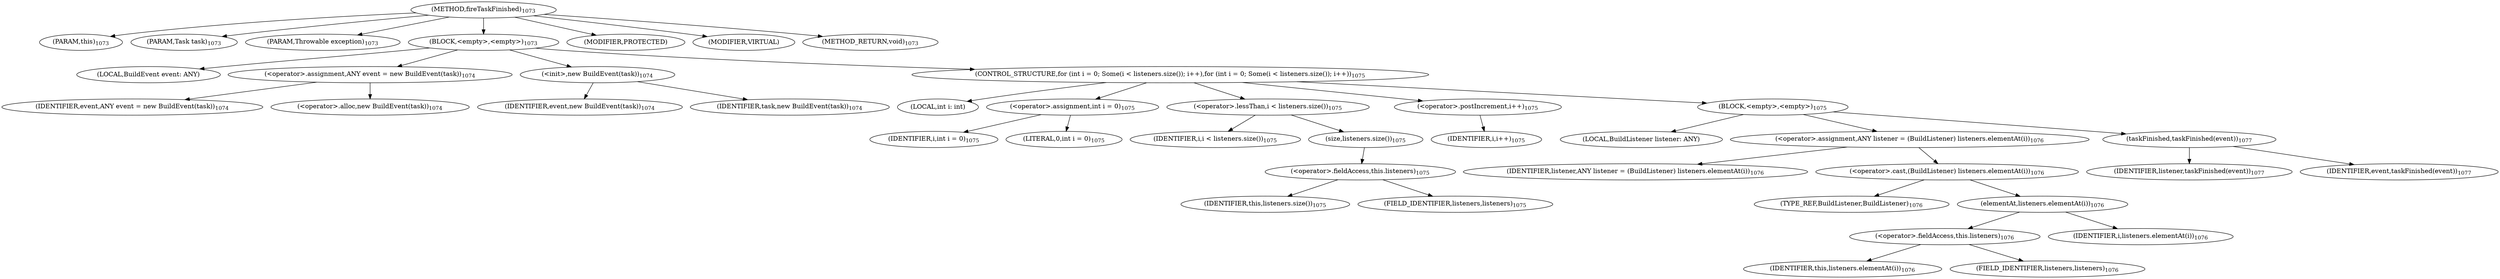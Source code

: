 digraph "fireTaskFinished" {  
"3171" [label = <(METHOD,fireTaskFinished)<SUB>1073</SUB>> ]
"3172" [label = <(PARAM,this)<SUB>1073</SUB>> ]
"3173" [label = <(PARAM,Task task)<SUB>1073</SUB>> ]
"3174" [label = <(PARAM,Throwable exception)<SUB>1073</SUB>> ]
"3175" [label = <(BLOCK,&lt;empty&gt;,&lt;empty&gt;)<SUB>1073</SUB>> ]
"164" [label = <(LOCAL,BuildEvent event: ANY)> ]
"3176" [label = <(&lt;operator&gt;.assignment,ANY event = new BuildEvent(task))<SUB>1074</SUB>> ]
"3177" [label = <(IDENTIFIER,event,ANY event = new BuildEvent(task))<SUB>1074</SUB>> ]
"3178" [label = <(&lt;operator&gt;.alloc,new BuildEvent(task))<SUB>1074</SUB>> ]
"3179" [label = <(&lt;init&gt;,new BuildEvent(task))<SUB>1074</SUB>> ]
"163" [label = <(IDENTIFIER,event,new BuildEvent(task))<SUB>1074</SUB>> ]
"3180" [label = <(IDENTIFIER,task,new BuildEvent(task))<SUB>1074</SUB>> ]
"3181" [label = <(CONTROL_STRUCTURE,for (int i = 0; Some(i &lt; listeners.size()); i++),for (int i = 0; Some(i &lt; listeners.size()); i++))<SUB>1075</SUB>> ]
"3182" [label = <(LOCAL,int i: int)> ]
"3183" [label = <(&lt;operator&gt;.assignment,int i = 0)<SUB>1075</SUB>> ]
"3184" [label = <(IDENTIFIER,i,int i = 0)<SUB>1075</SUB>> ]
"3185" [label = <(LITERAL,0,int i = 0)<SUB>1075</SUB>> ]
"3186" [label = <(&lt;operator&gt;.lessThan,i &lt; listeners.size())<SUB>1075</SUB>> ]
"3187" [label = <(IDENTIFIER,i,i &lt; listeners.size())<SUB>1075</SUB>> ]
"3188" [label = <(size,listeners.size())<SUB>1075</SUB>> ]
"3189" [label = <(&lt;operator&gt;.fieldAccess,this.listeners)<SUB>1075</SUB>> ]
"3190" [label = <(IDENTIFIER,this,listeners.size())<SUB>1075</SUB>> ]
"3191" [label = <(FIELD_IDENTIFIER,listeners,listeners)<SUB>1075</SUB>> ]
"3192" [label = <(&lt;operator&gt;.postIncrement,i++)<SUB>1075</SUB>> ]
"3193" [label = <(IDENTIFIER,i,i++)<SUB>1075</SUB>> ]
"3194" [label = <(BLOCK,&lt;empty&gt;,&lt;empty&gt;)<SUB>1075</SUB>> ]
"3195" [label = <(LOCAL,BuildListener listener: ANY)> ]
"3196" [label = <(&lt;operator&gt;.assignment,ANY listener = (BuildListener) listeners.elementAt(i))<SUB>1076</SUB>> ]
"3197" [label = <(IDENTIFIER,listener,ANY listener = (BuildListener) listeners.elementAt(i))<SUB>1076</SUB>> ]
"3198" [label = <(&lt;operator&gt;.cast,(BuildListener) listeners.elementAt(i))<SUB>1076</SUB>> ]
"3199" [label = <(TYPE_REF,BuildListener,BuildListener)<SUB>1076</SUB>> ]
"3200" [label = <(elementAt,listeners.elementAt(i))<SUB>1076</SUB>> ]
"3201" [label = <(&lt;operator&gt;.fieldAccess,this.listeners)<SUB>1076</SUB>> ]
"3202" [label = <(IDENTIFIER,this,listeners.elementAt(i))<SUB>1076</SUB>> ]
"3203" [label = <(FIELD_IDENTIFIER,listeners,listeners)<SUB>1076</SUB>> ]
"3204" [label = <(IDENTIFIER,i,listeners.elementAt(i))<SUB>1076</SUB>> ]
"3205" [label = <(taskFinished,taskFinished(event))<SUB>1077</SUB>> ]
"3206" [label = <(IDENTIFIER,listener,taskFinished(event))<SUB>1077</SUB>> ]
"3207" [label = <(IDENTIFIER,event,taskFinished(event))<SUB>1077</SUB>> ]
"3208" [label = <(MODIFIER,PROTECTED)> ]
"3209" [label = <(MODIFIER,VIRTUAL)> ]
"3210" [label = <(METHOD_RETURN,void)<SUB>1073</SUB>> ]
  "3171" -> "3172" 
  "3171" -> "3173" 
  "3171" -> "3174" 
  "3171" -> "3175" 
  "3171" -> "3208" 
  "3171" -> "3209" 
  "3171" -> "3210" 
  "3175" -> "164" 
  "3175" -> "3176" 
  "3175" -> "3179" 
  "3175" -> "3181" 
  "3176" -> "3177" 
  "3176" -> "3178" 
  "3179" -> "163" 
  "3179" -> "3180" 
  "3181" -> "3182" 
  "3181" -> "3183" 
  "3181" -> "3186" 
  "3181" -> "3192" 
  "3181" -> "3194" 
  "3183" -> "3184" 
  "3183" -> "3185" 
  "3186" -> "3187" 
  "3186" -> "3188" 
  "3188" -> "3189" 
  "3189" -> "3190" 
  "3189" -> "3191" 
  "3192" -> "3193" 
  "3194" -> "3195" 
  "3194" -> "3196" 
  "3194" -> "3205" 
  "3196" -> "3197" 
  "3196" -> "3198" 
  "3198" -> "3199" 
  "3198" -> "3200" 
  "3200" -> "3201" 
  "3200" -> "3204" 
  "3201" -> "3202" 
  "3201" -> "3203" 
  "3205" -> "3206" 
  "3205" -> "3207" 
}
